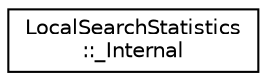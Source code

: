 digraph "Graphical Class Hierarchy"
{
 // LATEX_PDF_SIZE
  edge [fontname="Helvetica",fontsize="10",labelfontname="Helvetica",labelfontsize="10"];
  node [fontname="Helvetica",fontsize="10",shape=record];
  rankdir="LR";
  Node0 [label="LocalSearchStatistics\l::_Internal",height=0.2,width=0.4,color="black", fillcolor="white", style="filled",URL="$classoperations__research_1_1_local_search_statistics_1_1___internal.html",tooltip=" "];
}
